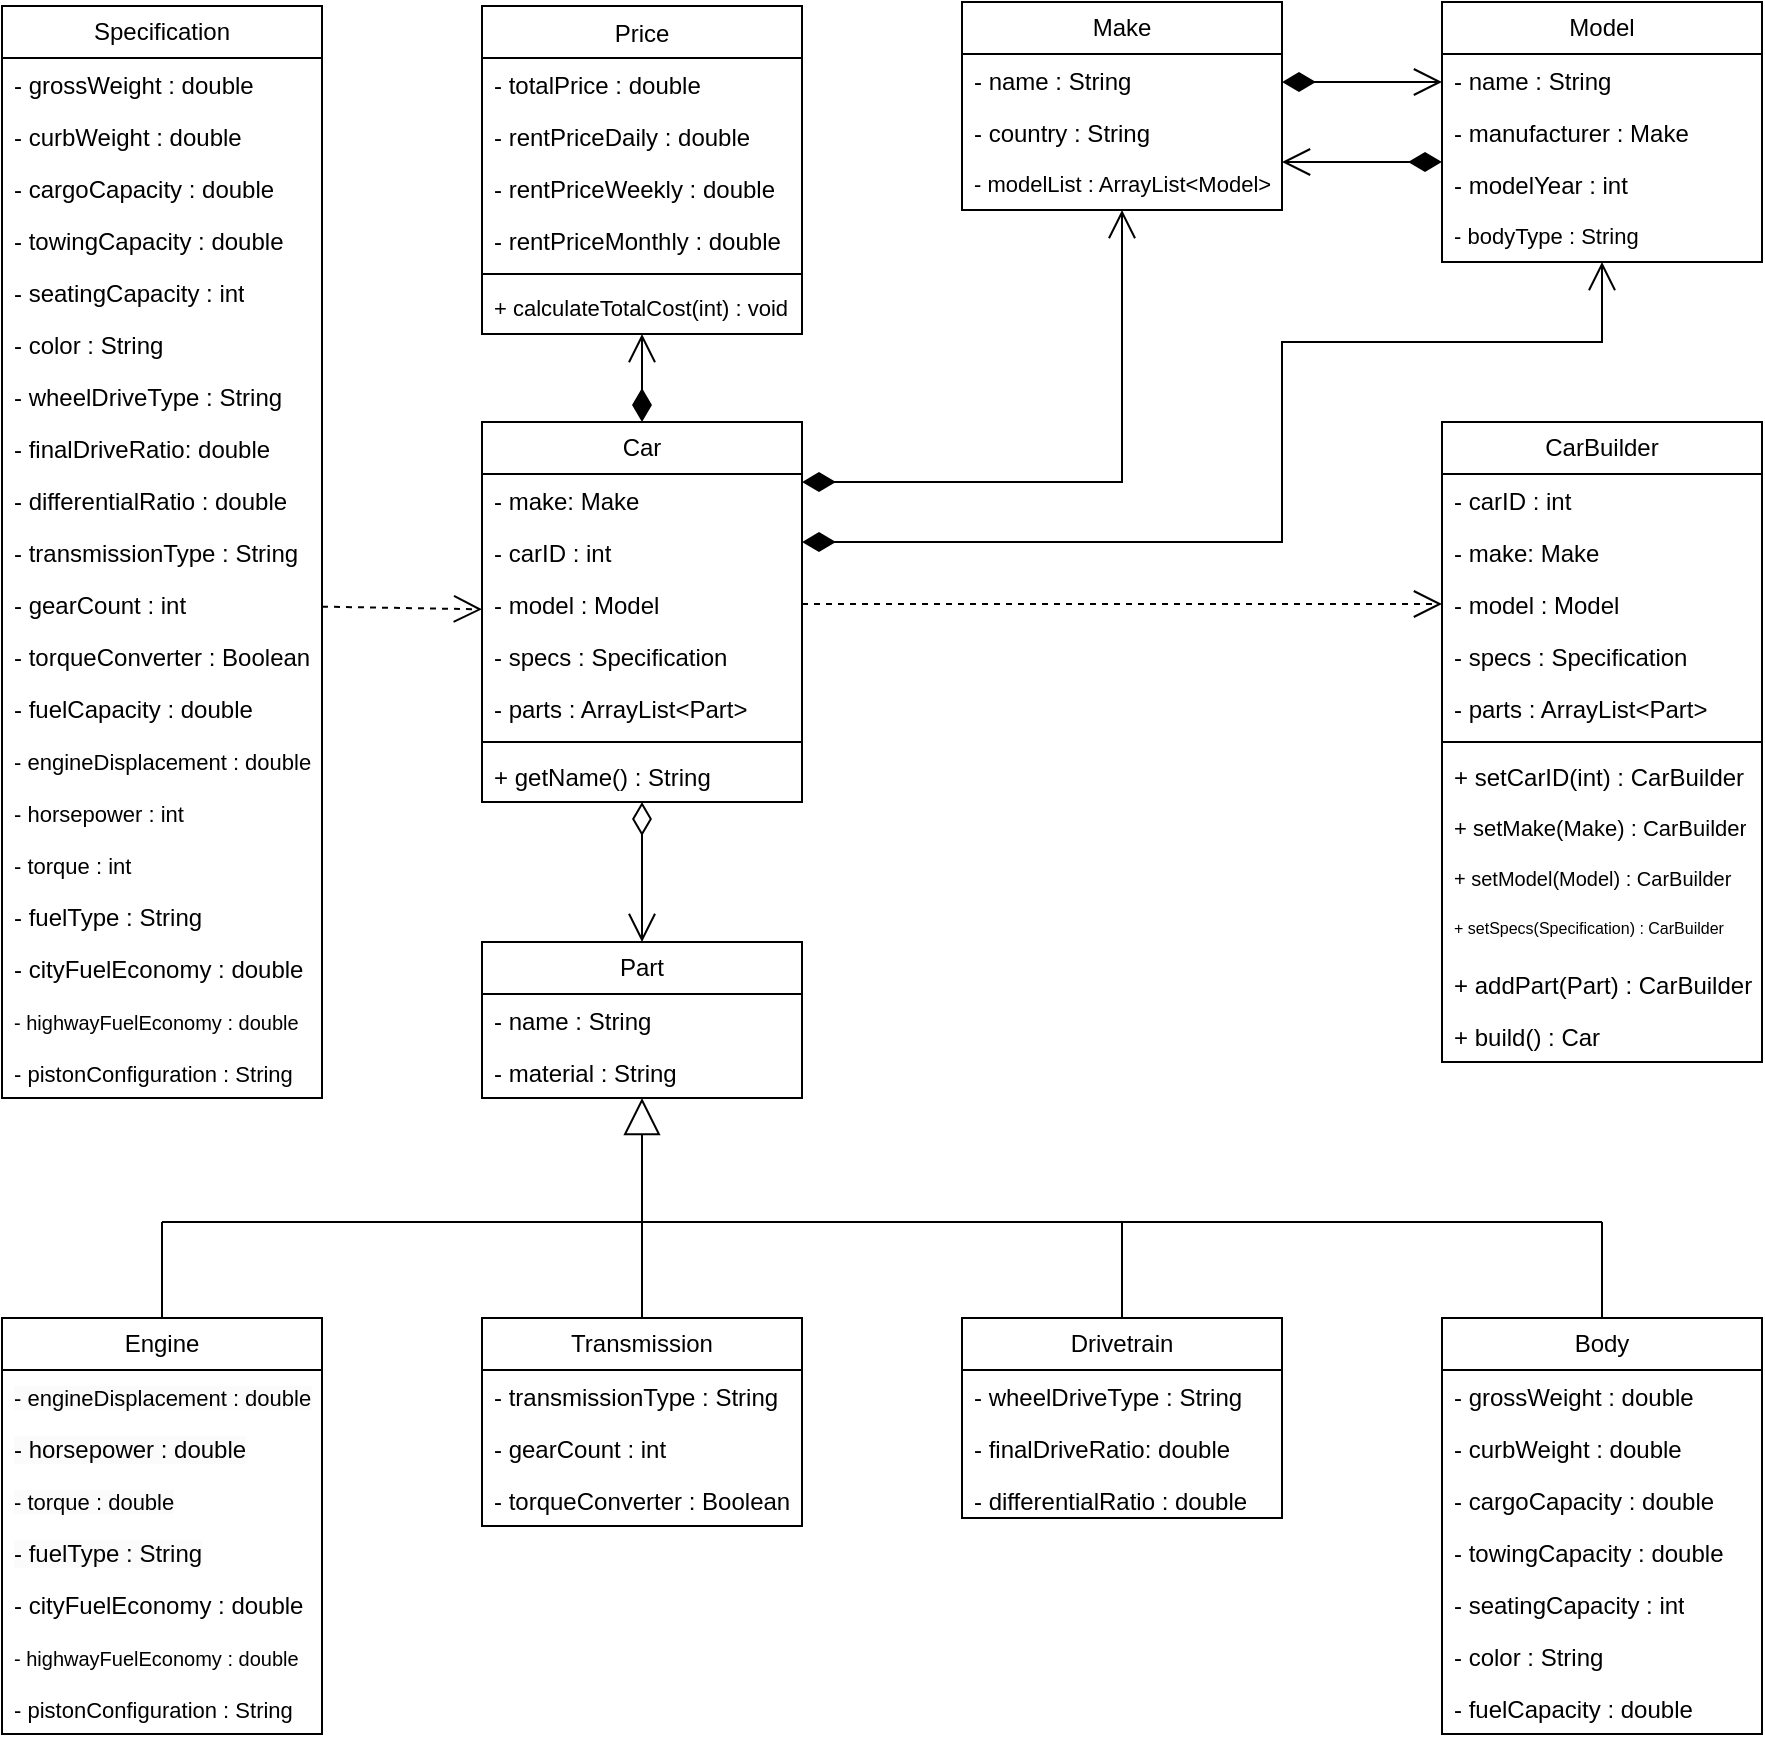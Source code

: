 <mxfile version="24.7.1" type="device">
  <diagram name="Page-1" id="VAgtW52QKWnHPR9T7oZi">
    <mxGraphModel dx="734" dy="430" grid="1" gridSize="10" guides="1" tooltips="1" connect="1" arrows="1" fold="1" page="1" pageScale="1" pageWidth="850" pageHeight="1100" math="0" shadow="0">
      <root>
        <mxCell id="0" />
        <mxCell id="1" parent="0" />
        <mxCell id="tYps2S7MQluSmhWAjfAB-1" value="Car" style="swimlane;fontStyle=0;childLayout=stackLayout;horizontal=1;startSize=26;fillColor=none;horizontalStack=0;resizeParent=1;resizeParentMax=0;resizeLast=0;collapsible=1;marginBottom=0;whiteSpace=wrap;html=1;" parent="1" vertex="1">
          <mxGeometry x="360" y="240" width="160" height="190" as="geometry">
            <mxRectangle x="300" y="190" width="100" height="30" as="alternateBounds" />
          </mxGeometry>
        </mxCell>
        <mxCell id="tYps2S7MQluSmhWAjfAB-2" value="- make: Make" style="text;strokeColor=none;fillColor=none;align=left;verticalAlign=top;spacingLeft=4;spacingRight=4;overflow=hidden;rotatable=0;points=[[0,0.5],[1,0.5]];portConstraint=eastwest;whiteSpace=wrap;html=1;" parent="tYps2S7MQluSmhWAjfAB-1" vertex="1">
          <mxGeometry y="26" width="160" height="26" as="geometry" />
        </mxCell>
        <mxCell id="tYps2S7MQluSmhWAjfAB-4" value="- carID : int" style="text;strokeColor=none;fillColor=none;align=left;verticalAlign=top;spacingLeft=4;spacingRight=4;overflow=hidden;rotatable=0;points=[[0,0.5],[1,0.5]];portConstraint=eastwest;whiteSpace=wrap;html=1;" parent="tYps2S7MQluSmhWAjfAB-1" vertex="1">
          <mxGeometry y="52" width="160" height="26" as="geometry" />
        </mxCell>
        <mxCell id="tYps2S7MQluSmhWAjfAB-3" value="- model : Model" style="text;strokeColor=none;fillColor=none;align=left;verticalAlign=top;spacingLeft=4;spacingRight=4;overflow=hidden;rotatable=0;points=[[0,0.5],[1,0.5]];portConstraint=eastwest;whiteSpace=wrap;html=1;" parent="tYps2S7MQluSmhWAjfAB-1" vertex="1">
          <mxGeometry y="78" width="160" height="26" as="geometry" />
        </mxCell>
        <mxCell id="tYps2S7MQluSmhWAjfAB-46" value="- specs :&amp;nbsp;&lt;span style=&quot;text-align: center;&quot;&gt;Specification&lt;/span&gt;" style="text;strokeColor=none;fillColor=none;align=left;verticalAlign=top;spacingLeft=4;spacingRight=4;overflow=hidden;rotatable=0;points=[[0,0.5],[1,0.5]];portConstraint=eastwest;whiteSpace=wrap;html=1;" parent="tYps2S7MQluSmhWAjfAB-1" vertex="1">
          <mxGeometry y="104" width="160" height="26" as="geometry" />
        </mxCell>
        <mxCell id="tYps2S7MQluSmhWAjfAB-51" value="- parts : ArrayList&amp;lt;Part&amp;gt;" style="text;strokeColor=none;fillColor=none;align=left;verticalAlign=top;spacingLeft=4;spacingRight=4;overflow=hidden;rotatable=0;points=[[0,0.5],[1,0.5]];portConstraint=eastwest;whiteSpace=wrap;html=1;" parent="tYps2S7MQluSmhWAjfAB-1" vertex="1">
          <mxGeometry y="130" width="160" height="26" as="geometry" />
        </mxCell>
        <mxCell id="ZaRVG7wh-fFme3J9Wx36-9" value="" style="line;strokeWidth=1;fillColor=none;align=left;verticalAlign=middle;spacingTop=-1;spacingLeft=3;spacingRight=3;rotatable=0;labelPosition=right;points=[];portConstraint=eastwest;strokeColor=inherit;" parent="tYps2S7MQluSmhWAjfAB-1" vertex="1">
          <mxGeometry y="156" width="160" height="8" as="geometry" />
        </mxCell>
        <mxCell id="ZaRVG7wh-fFme3J9Wx36-2" value="+ getName() : String" style="text;strokeColor=none;fillColor=none;align=left;verticalAlign=top;spacingLeft=4;spacingRight=4;overflow=hidden;rotatable=0;points=[[0,0.5],[1,0.5]];portConstraint=eastwest;whiteSpace=wrap;html=1;" parent="tYps2S7MQluSmhWAjfAB-1" vertex="1">
          <mxGeometry y="164" width="160" height="26" as="geometry" />
        </mxCell>
        <mxCell id="tYps2S7MQluSmhWAjfAB-5" value="Make" style="swimlane;fontStyle=0;childLayout=stackLayout;horizontal=1;startSize=26;fillColor=none;horizontalStack=0;resizeParent=1;resizeParentMax=0;resizeLast=0;collapsible=1;marginBottom=0;whiteSpace=wrap;html=1;" parent="1" vertex="1">
          <mxGeometry x="600" y="30" width="160" height="104" as="geometry">
            <mxRectangle x="300" y="190" width="100" height="30" as="alternateBounds" />
          </mxGeometry>
        </mxCell>
        <mxCell id="tYps2S7MQluSmhWAjfAB-6" value="- name : String" style="text;strokeColor=none;fillColor=none;align=left;verticalAlign=top;spacingLeft=4;spacingRight=4;overflow=hidden;rotatable=0;points=[[0,0.5],[1,0.5]];portConstraint=eastwest;whiteSpace=wrap;html=1;" parent="tYps2S7MQluSmhWAjfAB-5" vertex="1">
          <mxGeometry y="26" width="160" height="26" as="geometry" />
        </mxCell>
        <mxCell id="tYps2S7MQluSmhWAjfAB-7" value="- country : String" style="text;strokeColor=none;fillColor=none;align=left;verticalAlign=top;spacingLeft=4;spacingRight=4;overflow=hidden;rotatable=0;points=[[0,0.5],[1,0.5]];portConstraint=eastwest;whiteSpace=wrap;html=1;" parent="tYps2S7MQluSmhWAjfAB-5" vertex="1">
          <mxGeometry y="52" width="160" height="26" as="geometry" />
        </mxCell>
        <mxCell id="tYps2S7MQluSmhWAjfAB-8" value="- modelList : ArrayList&amp;lt;Model&amp;gt;" style="text;strokeColor=none;fillColor=none;align=left;verticalAlign=top;spacingLeft=4;spacingRight=4;overflow=hidden;rotatable=0;points=[[0,0.5],[1,0.5]];portConstraint=eastwest;whiteSpace=wrap;html=1;fontSize=11;" parent="tYps2S7MQluSmhWAjfAB-5" vertex="1">
          <mxGeometry y="78" width="160" height="26" as="geometry" />
        </mxCell>
        <mxCell id="tYps2S7MQluSmhWAjfAB-10" value="Model" style="swimlane;fontStyle=0;childLayout=stackLayout;horizontal=1;startSize=26;fillColor=none;horizontalStack=0;resizeParent=1;resizeParentMax=0;resizeLast=0;collapsible=1;marginBottom=0;whiteSpace=wrap;html=1;" parent="1" vertex="1">
          <mxGeometry x="840" y="30" width="160" height="130" as="geometry">
            <mxRectangle x="300" y="190" width="100" height="30" as="alternateBounds" />
          </mxGeometry>
        </mxCell>
        <mxCell id="tYps2S7MQluSmhWAjfAB-11" value="- name : String" style="text;strokeColor=none;fillColor=none;align=left;verticalAlign=top;spacingLeft=4;spacingRight=4;overflow=hidden;rotatable=0;points=[[0,0.5],[1,0.5]];portConstraint=eastwest;whiteSpace=wrap;html=1;" parent="tYps2S7MQluSmhWAjfAB-10" vertex="1">
          <mxGeometry y="26" width="160" height="26" as="geometry" />
        </mxCell>
        <mxCell id="tYps2S7MQluSmhWAjfAB-12" value="- manufacturer : Make" style="text;strokeColor=none;fillColor=none;align=left;verticalAlign=top;spacingLeft=4;spacingRight=4;overflow=hidden;rotatable=0;points=[[0,0.5],[1,0.5]];portConstraint=eastwest;whiteSpace=wrap;html=1;" parent="tYps2S7MQluSmhWAjfAB-10" vertex="1">
          <mxGeometry y="52" width="160" height="26" as="geometry" />
        </mxCell>
        <mxCell id="tYps2S7MQluSmhWAjfAB-14" value="- modelYear : int" style="text;strokeColor=none;fillColor=none;align=left;verticalAlign=top;spacingLeft=4;spacingRight=4;overflow=hidden;rotatable=0;points=[[0,0.5],[1,0.5]];portConstraint=eastwest;whiteSpace=wrap;html=1;" parent="tYps2S7MQluSmhWAjfAB-10" vertex="1">
          <mxGeometry y="78" width="160" height="26" as="geometry" />
        </mxCell>
        <mxCell id="tYps2S7MQluSmhWAjfAB-13" value="- bodyType : String" style="text;strokeColor=none;fillColor=none;align=left;verticalAlign=top;spacingLeft=4;spacingRight=4;overflow=hidden;rotatable=0;points=[[0,0.5],[1,0.5]];portConstraint=eastwest;whiteSpace=wrap;html=1;fontSize=11;" parent="tYps2S7MQluSmhWAjfAB-10" vertex="1">
          <mxGeometry y="104" width="160" height="26" as="geometry" />
        </mxCell>
        <mxCell id="tYps2S7MQluSmhWAjfAB-15" value="" style="endArrow=open;html=1;endSize=12;startArrow=diamondThin;startSize=14;startFill=1;edgeStyle=orthogonalEdgeStyle;align=left;verticalAlign=bottom;rounded=0;" parent="1" source="tYps2S7MQluSmhWAjfAB-5" target="tYps2S7MQluSmhWAjfAB-10" edge="1">
          <mxGeometry x="-1" y="3" relative="1" as="geometry">
            <mxPoint x="990" y="400" as="sourcePoint" />
            <mxPoint x="820" y="430" as="targetPoint" />
            <Array as="points">
              <mxPoint x="800" y="70" />
              <mxPoint x="800" y="70" />
            </Array>
            <mxPoint as="offset" />
          </mxGeometry>
        </mxCell>
        <mxCell id="tYps2S7MQluSmhWAjfAB-16" value="" style="endArrow=open;html=1;endSize=12;startArrow=diamondThin;startSize=14;startFill=1;edgeStyle=orthogonalEdgeStyle;align=left;verticalAlign=bottom;rounded=0;" parent="1" source="tYps2S7MQluSmhWAjfAB-10" target="tYps2S7MQluSmhWAjfAB-5" edge="1">
          <mxGeometry x="-0.75" y="-1" relative="1" as="geometry">
            <mxPoint x="1000" y="370" as="sourcePoint" />
            <mxPoint x="1160" y="370" as="targetPoint" />
            <Array as="points">
              <mxPoint x="790" y="110" />
              <mxPoint x="790" y="110" />
            </Array>
            <mxPoint as="offset" />
          </mxGeometry>
        </mxCell>
        <mxCell id="tYps2S7MQluSmhWAjfAB-20" value="Specification" style="swimlane;fontStyle=0;childLayout=stackLayout;horizontal=1;startSize=26;fillColor=none;horizontalStack=0;resizeParent=1;resizeParentMax=0;resizeLast=0;collapsible=1;marginBottom=0;whiteSpace=wrap;html=1;" parent="1" vertex="1">
          <mxGeometry x="120" y="32" width="160" height="546" as="geometry" />
        </mxCell>
        <mxCell id="tYps2S7MQluSmhWAjfAB-21" value="- grossWeight : double" style="text;strokeColor=none;fillColor=none;align=left;verticalAlign=top;spacingLeft=4;spacingRight=4;overflow=hidden;rotatable=0;points=[[0,0.5],[1,0.5]];portConstraint=eastwest;whiteSpace=wrap;html=1;" parent="tYps2S7MQluSmhWAjfAB-20" vertex="1">
          <mxGeometry y="26" width="160" height="26" as="geometry" />
        </mxCell>
        <mxCell id="tYps2S7MQluSmhWAjfAB-31" value="- curbWeight : double" style="text;strokeColor=none;fillColor=none;align=left;verticalAlign=top;spacingLeft=4;spacingRight=4;overflow=hidden;rotatable=0;points=[[0,0.5],[1,0.5]];portConstraint=eastwest;whiteSpace=wrap;html=1;" parent="tYps2S7MQluSmhWAjfAB-20" vertex="1">
          <mxGeometry y="52" width="160" height="26" as="geometry" />
        </mxCell>
        <mxCell id="Od9WjKBmiowAuR5U3fcc-9" value="- cargoCapacity : double" style="text;strokeColor=none;fillColor=none;align=left;verticalAlign=top;spacingLeft=4;spacingRight=4;overflow=hidden;rotatable=0;points=[[0,0.5],[1,0.5]];portConstraint=eastwest;whiteSpace=wrap;html=1;" parent="tYps2S7MQluSmhWAjfAB-20" vertex="1">
          <mxGeometry y="78" width="160" height="26" as="geometry" />
        </mxCell>
        <mxCell id="Od9WjKBmiowAuR5U3fcc-25" value="- towingCapacity : double" style="text;strokeColor=none;fillColor=none;align=left;verticalAlign=top;spacingLeft=4;spacingRight=4;overflow=hidden;rotatable=0;points=[[0,0.5],[1,0.5]];portConstraint=eastwest;whiteSpace=wrap;html=1;" parent="tYps2S7MQluSmhWAjfAB-20" vertex="1">
          <mxGeometry y="104" width="160" height="26" as="geometry" />
        </mxCell>
        <mxCell id="Od9WjKBmiowAuR5U3fcc-10" value="- seatingCapacity : int" style="text;strokeColor=none;fillColor=none;align=left;verticalAlign=top;spacingLeft=4;spacingRight=4;overflow=hidden;rotatable=0;points=[[0,0.5],[1,0.5]];portConstraint=eastwest;whiteSpace=wrap;html=1;" parent="tYps2S7MQluSmhWAjfAB-20" vertex="1">
          <mxGeometry y="130" width="160" height="26" as="geometry" />
        </mxCell>
        <mxCell id="tYps2S7MQluSmhWAjfAB-43" value="- color : String" style="text;strokeColor=none;fillColor=none;align=left;verticalAlign=top;spacingLeft=4;spacingRight=4;overflow=hidden;rotatable=0;points=[[0,0.5],[1,0.5]];portConstraint=eastwest;whiteSpace=wrap;html=1;" parent="tYps2S7MQluSmhWAjfAB-20" vertex="1">
          <mxGeometry y="156" width="160" height="26" as="geometry" />
        </mxCell>
        <mxCell id="Od9WjKBmiowAuR5U3fcc-11" value="- wheelDriveType : String" style="text;strokeColor=none;fillColor=none;align=left;verticalAlign=top;spacingLeft=4;spacingRight=4;overflow=hidden;rotatable=0;points=[[0,0.5],[1,0.5]];portConstraint=eastwest;whiteSpace=wrap;html=1;" parent="tYps2S7MQluSmhWAjfAB-20" vertex="1">
          <mxGeometry y="182" width="160" height="26" as="geometry" />
        </mxCell>
        <mxCell id="Od9WjKBmiowAuR5U3fcc-12" value="- finalDriveRatio: double" style="text;strokeColor=none;fillColor=none;align=left;verticalAlign=top;spacingLeft=4;spacingRight=4;overflow=hidden;rotatable=0;points=[[0,0.5],[1,0.5]];portConstraint=eastwest;whiteSpace=wrap;html=1;" parent="tYps2S7MQluSmhWAjfAB-20" vertex="1">
          <mxGeometry y="208" width="160" height="26" as="geometry" />
        </mxCell>
        <mxCell id="Od9WjKBmiowAuR5U3fcc-13" value="- differentialRatio : double" style="text;strokeColor=none;fillColor=none;align=left;verticalAlign=top;spacingLeft=4;spacingRight=4;overflow=hidden;rotatable=0;points=[[0,0.5],[1,0.5]];portConstraint=eastwest;whiteSpace=wrap;html=1;" parent="tYps2S7MQluSmhWAjfAB-20" vertex="1">
          <mxGeometry y="234" width="160" height="26" as="geometry" />
        </mxCell>
        <mxCell id="Od9WjKBmiowAuR5U3fcc-14" value="- transmissionType : String" style="text;strokeColor=none;fillColor=none;align=left;verticalAlign=top;spacingLeft=4;spacingRight=4;overflow=hidden;rotatable=0;points=[[0,0.5],[1,0.5]];portConstraint=eastwest;whiteSpace=wrap;html=1;" parent="tYps2S7MQluSmhWAjfAB-20" vertex="1">
          <mxGeometry y="260" width="160" height="26" as="geometry" />
        </mxCell>
        <mxCell id="Od9WjKBmiowAuR5U3fcc-15" value="- gearCount : int" style="text;strokeColor=none;fillColor=none;align=left;verticalAlign=top;spacingLeft=4;spacingRight=4;overflow=hidden;rotatable=0;points=[[0,0.5],[1,0.5]];portConstraint=eastwest;whiteSpace=wrap;html=1;" parent="tYps2S7MQluSmhWAjfAB-20" vertex="1">
          <mxGeometry y="286" width="160" height="26" as="geometry" />
        </mxCell>
        <mxCell id="Od9WjKBmiowAuR5U3fcc-17" value="- torqueConverter : Boolean" style="text;strokeColor=none;fillColor=none;align=left;verticalAlign=top;spacingLeft=4;spacingRight=4;overflow=hidden;rotatable=0;points=[[0,0.5],[1,0.5]];portConstraint=eastwest;whiteSpace=wrap;html=1;" parent="tYps2S7MQluSmhWAjfAB-20" vertex="1">
          <mxGeometry y="312" width="160" height="26" as="geometry" />
        </mxCell>
        <mxCell id="Od9WjKBmiowAuR5U3fcc-18" value="- fuelCapacity : double" style="text;strokeColor=none;fillColor=none;align=left;verticalAlign=top;spacingLeft=4;spacingRight=4;overflow=hidden;rotatable=0;points=[[0,0.5],[1,0.5]];portConstraint=eastwest;whiteSpace=wrap;html=1;" parent="tYps2S7MQluSmhWAjfAB-20" vertex="1">
          <mxGeometry y="338" width="160" height="26" as="geometry" />
        </mxCell>
        <mxCell id="Od9WjKBmiowAuR5U3fcc-19" value="&lt;span style=&quot;font-size: 11px;&quot;&gt;- engineDisplacement : double&lt;/span&gt;" style="text;strokeColor=none;fillColor=none;align=left;verticalAlign=top;spacingLeft=4;spacingRight=4;overflow=hidden;rotatable=0;points=[[0,0.5],[1,0.5]];portConstraint=eastwest;whiteSpace=wrap;html=1;" parent="tYps2S7MQluSmhWAjfAB-20" vertex="1">
          <mxGeometry y="364" width="160" height="26" as="geometry" />
        </mxCell>
        <mxCell id="Od9WjKBmiowAuR5U3fcc-20" value="&lt;span style=&quot;font-size: 11px;&quot;&gt;- horsepower : int&lt;/span&gt;" style="text;strokeColor=none;fillColor=none;align=left;verticalAlign=top;spacingLeft=4;spacingRight=4;overflow=hidden;rotatable=0;points=[[0,0.5],[1,0.5]];portConstraint=eastwest;whiteSpace=wrap;html=1;" parent="tYps2S7MQluSmhWAjfAB-20" vertex="1">
          <mxGeometry y="390" width="160" height="26" as="geometry" />
        </mxCell>
        <mxCell id="Od9WjKBmiowAuR5U3fcc-21" value="&lt;span style=&quot;font-size: 11px;&quot;&gt;- torque : int&lt;/span&gt;" style="text;strokeColor=none;fillColor=none;align=left;verticalAlign=top;spacingLeft=4;spacingRight=4;overflow=hidden;rotatable=0;points=[[0,0.5],[1,0.5]];portConstraint=eastwest;whiteSpace=wrap;html=1;" parent="tYps2S7MQluSmhWAjfAB-20" vertex="1">
          <mxGeometry y="416" width="160" height="26" as="geometry" />
        </mxCell>
        <mxCell id="Od9WjKBmiowAuR5U3fcc-22" value="- fuelType : String" style="text;strokeColor=none;fillColor=none;align=left;verticalAlign=top;spacingLeft=4;spacingRight=4;overflow=hidden;rotatable=0;points=[[0,0.5],[1,0.5]];portConstraint=eastwest;whiteSpace=wrap;html=1;" parent="tYps2S7MQluSmhWAjfAB-20" vertex="1">
          <mxGeometry y="442" width="160" height="26" as="geometry" />
        </mxCell>
        <mxCell id="Od9WjKBmiowAuR5U3fcc-23" value="- cityFuelEconomy : double" style="text;strokeColor=none;fillColor=none;align=left;verticalAlign=top;spacingLeft=4;spacingRight=4;overflow=hidden;rotatable=0;points=[[0,0.5],[1,0.5]];portConstraint=eastwest;whiteSpace=wrap;html=1;" parent="tYps2S7MQluSmhWAjfAB-20" vertex="1">
          <mxGeometry y="468" width="160" height="26" as="geometry" />
        </mxCell>
        <mxCell id="Od9WjKBmiowAuR5U3fcc-24" value="&lt;span style=&quot;font-size: 10px;&quot;&gt;- highwayFuelEconomy : double&lt;/span&gt;" style="text;strokeColor=none;fillColor=none;align=left;verticalAlign=top;spacingLeft=4;spacingRight=4;overflow=hidden;rotatable=0;points=[[0,0.5],[1,0.5]];portConstraint=eastwest;whiteSpace=wrap;html=1;" parent="tYps2S7MQluSmhWAjfAB-20" vertex="1">
          <mxGeometry y="494" width="160" height="26" as="geometry" />
        </mxCell>
        <mxCell id="Od9WjKBmiowAuR5U3fcc-52" value="&lt;span style=&quot;font-size: 11px;&quot;&gt;- pistonConfiguration : String&lt;/span&gt;" style="text;strokeColor=none;fillColor=none;align=left;verticalAlign=top;spacingLeft=4;spacingRight=4;overflow=hidden;rotatable=0;points=[[0,0.5],[1,0.5]];portConstraint=eastwest;whiteSpace=wrap;html=1;" parent="tYps2S7MQluSmhWAjfAB-20" vertex="1">
          <mxGeometry y="520" width="160" height="26" as="geometry" />
        </mxCell>
        <mxCell id="tYps2S7MQluSmhWAjfAB-47" value="" style="endArrow=open;html=1;endSize=12;startArrow=diamondThin;startSize=14;startFill=1;edgeStyle=orthogonalEdgeStyle;align=left;verticalAlign=bottom;rounded=0;" parent="1" source="tYps2S7MQluSmhWAjfAB-1" target="tYps2S7MQluSmhWAjfAB-5" edge="1">
          <mxGeometry x="-1" y="3" relative="1" as="geometry">
            <mxPoint x="590" y="380" as="sourcePoint" />
            <mxPoint x="750" y="380" as="targetPoint" />
            <Array as="points">
              <mxPoint x="680" y="270" />
            </Array>
          </mxGeometry>
        </mxCell>
        <mxCell id="tYps2S7MQluSmhWAjfAB-48" value="" style="endArrow=open;html=1;endSize=12;startArrow=diamondThin;startSize=14;startFill=1;edgeStyle=orthogonalEdgeStyle;align=left;verticalAlign=bottom;rounded=0;" parent="1" source="tYps2S7MQluSmhWAjfAB-1" target="tYps2S7MQluSmhWAjfAB-10" edge="1">
          <mxGeometry x="-1" y="3" relative="1" as="geometry">
            <mxPoint x="580" y="280" as="sourcePoint" />
            <mxPoint x="740" y="280" as="targetPoint" />
            <Array as="points">
              <mxPoint x="760" y="300" />
              <mxPoint x="760" y="200" />
              <mxPoint x="920" y="200" />
            </Array>
          </mxGeometry>
        </mxCell>
        <mxCell id="tYps2S7MQluSmhWAjfAB-52" value="Part" style="swimlane;fontStyle=0;childLayout=stackLayout;horizontal=1;startSize=26;fillColor=none;horizontalStack=0;resizeParent=1;resizeParentMax=0;resizeLast=0;collapsible=1;marginBottom=0;whiteSpace=wrap;html=1;" parent="1" vertex="1">
          <mxGeometry x="360" y="500" width="160" height="78" as="geometry">
            <mxRectangle x="300" y="190" width="100" height="30" as="alternateBounds" />
          </mxGeometry>
        </mxCell>
        <mxCell id="tYps2S7MQluSmhWAjfAB-53" value="- name : String" style="text;strokeColor=none;fillColor=none;align=left;verticalAlign=top;spacingLeft=4;spacingRight=4;overflow=hidden;rotatable=0;points=[[0,0.5],[1,0.5]];portConstraint=eastwest;whiteSpace=wrap;html=1;" parent="tYps2S7MQluSmhWAjfAB-52" vertex="1">
          <mxGeometry y="26" width="160" height="26" as="geometry" />
        </mxCell>
        <mxCell id="tYps2S7MQluSmhWAjfAB-54" value="- material : String" style="text;strokeColor=none;fillColor=none;align=left;verticalAlign=top;spacingLeft=4;spacingRight=4;overflow=hidden;rotatable=0;points=[[0,0.5],[1,0.5]];portConstraint=eastwest;whiteSpace=wrap;html=1;" parent="tYps2S7MQluSmhWAjfAB-52" vertex="1">
          <mxGeometry y="52" width="160" height="26" as="geometry" />
        </mxCell>
        <mxCell id="tYps2S7MQluSmhWAjfAB-56" value="" style="endArrow=open;html=1;endSize=12;startArrow=diamondThin;startSize=14;startFill=0;edgeStyle=orthogonalEdgeStyle;align=left;verticalAlign=bottom;rounded=0;" parent="1" source="tYps2S7MQluSmhWAjfAB-1" target="tYps2S7MQluSmhWAjfAB-52" edge="1">
          <mxGeometry x="-1" y="3" relative="1" as="geometry">
            <mxPoint x="390" y="450" as="sourcePoint" />
            <mxPoint x="550" y="450" as="targetPoint" />
          </mxGeometry>
        </mxCell>
        <mxCell id="tYps2S7MQluSmhWAjfAB-57" value="" style="endArrow=open;endSize=12;dashed=1;html=1;rounded=0;" parent="1" source="Od9WjKBmiowAuR5U3fcc-15" target="tYps2S7MQluSmhWAjfAB-1" edge="1">
          <mxGeometry width="160" relative="1" as="geometry">
            <mxPoint x="280" y="340" as="sourcePoint" />
            <mxPoint x="330" y="310" as="targetPoint" />
          </mxGeometry>
        </mxCell>
        <mxCell id="tYps2S7MQluSmhWAjfAB-58" value="Engine" style="swimlane;fontStyle=0;childLayout=stackLayout;horizontal=1;startSize=26;fillColor=none;horizontalStack=0;resizeParent=1;resizeParentMax=0;resizeLast=0;collapsible=1;marginBottom=0;whiteSpace=wrap;html=1;" parent="1" vertex="1">
          <mxGeometry x="120" y="688" width="160" height="208" as="geometry">
            <mxRectangle x="300" y="190" width="100" height="30" as="alternateBounds" />
          </mxGeometry>
        </mxCell>
        <mxCell id="tYps2S7MQluSmhWAjfAB-59" value="&lt;meta charset=&quot;utf-8&quot;&gt;&lt;span style=&quot;color: rgb(0, 0, 0); font-family: Helvetica; font-size: 11px; font-style: normal; font-variant-ligatures: normal; font-variant-caps: normal; font-weight: 400; letter-spacing: normal; orphans: 2; text-align: left; text-indent: 0px; text-transform: none; widows: 2; word-spacing: 0px; -webkit-text-stroke-width: 0px; white-space: normal; background-color: rgb(251, 251, 251); text-decoration-thickness: initial; text-decoration-style: initial; text-decoration-color: initial; display: inline !important; float: none;&quot;&gt;- engineDisplacement : double&lt;/span&gt;" style="text;strokeColor=none;fillColor=none;align=left;verticalAlign=top;spacingLeft=4;spacingRight=4;overflow=hidden;rotatable=0;points=[[0,0.5],[1,0.5]];portConstraint=eastwest;whiteSpace=wrap;html=1;" parent="tYps2S7MQluSmhWAjfAB-58" vertex="1">
          <mxGeometry y="26" width="160" height="26" as="geometry" />
        </mxCell>
        <mxCell id="tYps2S7MQluSmhWAjfAB-69" value="&lt;span style=&quot;color: rgb(0, 0, 0); font-family: Helvetica; font-size: 12px; font-style: normal; font-variant-ligatures: normal; font-variant-caps: normal; font-weight: 400; letter-spacing: normal; orphans: 2; text-align: left; text-indent: 0px; text-transform: none; widows: 2; word-spacing: 0px; -webkit-text-stroke-width: 0px; white-space: normal; background-color: rgb(251, 251, 251); text-decoration-thickness: initial; text-decoration-style: initial; text-decoration-color: initial; float: none; display: inline !important;&quot;&gt;- horsepower : double&lt;/span&gt;" style="text;strokeColor=none;fillColor=none;align=left;verticalAlign=top;spacingLeft=4;spacingRight=4;overflow=hidden;rotatable=0;points=[[0,0.5],[1,0.5]];portConstraint=eastwest;whiteSpace=wrap;html=1;fontSize=12;" parent="tYps2S7MQluSmhWAjfAB-58" vertex="1">
          <mxGeometry y="52" width="160" height="26" as="geometry" />
        </mxCell>
        <mxCell id="tYps2S7MQluSmhWAjfAB-70" value="&lt;meta charset=&quot;utf-8&quot;&gt;&lt;span style=&quot;color: rgb(0, 0, 0); font-family: Helvetica; font-size: 11px; font-style: normal; font-variant-ligatures: normal; font-variant-caps: normal; font-weight: 400; letter-spacing: normal; orphans: 2; text-align: left; text-indent: 0px; text-transform: none; widows: 2; word-spacing: 0px; -webkit-text-stroke-width: 0px; white-space: normal; background-color: rgb(251, 251, 251); text-decoration-thickness: initial; text-decoration-style: initial; text-decoration-color: initial; display: inline !important; float: none;&quot;&gt;- torque : double&lt;/span&gt;" style="text;strokeColor=none;fillColor=none;align=left;verticalAlign=top;spacingLeft=4;spacingRight=4;overflow=hidden;rotatable=0;points=[[0,0.5],[1,0.5]];portConstraint=eastwest;whiteSpace=wrap;html=1;" parent="tYps2S7MQluSmhWAjfAB-58" vertex="1">
          <mxGeometry y="78" width="160" height="26" as="geometry" />
        </mxCell>
        <mxCell id="tYps2S7MQluSmhWAjfAB-71" value="&lt;meta charset=&quot;utf-8&quot;&gt;&lt;span style=&quot;color: rgb(0, 0, 0); font-family: Helvetica; font-size: 12px; font-style: normal; font-variant-ligatures: normal; font-variant-caps: normal; font-weight: 400; letter-spacing: normal; orphans: 2; text-align: left; text-indent: 0px; text-transform: none; widows: 2; word-spacing: 0px; -webkit-text-stroke-width: 0px; white-space: normal; background-color: rgb(251, 251, 251); text-decoration-thickness: initial; text-decoration-style: initial; text-decoration-color: initial; display: inline !important; float: none;&quot;&gt;- fuelType : String&lt;/span&gt;" style="text;strokeColor=none;fillColor=none;align=left;verticalAlign=top;spacingLeft=4;spacingRight=4;overflow=hidden;rotatable=0;points=[[0,0.5],[1,0.5]];portConstraint=eastwest;whiteSpace=wrap;html=1;" parent="tYps2S7MQluSmhWAjfAB-58" vertex="1">
          <mxGeometry y="104" width="160" height="26" as="geometry" />
        </mxCell>
        <mxCell id="tYps2S7MQluSmhWAjfAB-73" value="- cityFuelEconomy : double" style="text;strokeColor=none;fillColor=none;align=left;verticalAlign=top;spacingLeft=4;spacingRight=4;overflow=hidden;rotatable=0;points=[[0,0.5],[1,0.5]];portConstraint=eastwest;whiteSpace=wrap;html=1;" parent="tYps2S7MQluSmhWAjfAB-58" vertex="1">
          <mxGeometry y="130" width="160" height="26" as="geometry" />
        </mxCell>
        <mxCell id="tYps2S7MQluSmhWAjfAB-74" value="&lt;span style=&quot;font-size: 10px;&quot;&gt;- highwayFuelEconomy : double&lt;/span&gt;" style="text;strokeColor=none;fillColor=none;align=left;verticalAlign=top;spacingLeft=4;spacingRight=4;overflow=hidden;rotatable=0;points=[[0,0.5],[1,0.5]];portConstraint=eastwest;whiteSpace=wrap;html=1;" parent="tYps2S7MQluSmhWAjfAB-58" vertex="1">
          <mxGeometry y="156" width="160" height="26" as="geometry" />
        </mxCell>
        <mxCell id="tYps2S7MQluSmhWAjfAB-81" value="&lt;span style=&quot;font-size: 11px;&quot;&gt;- pistonConfiguration : String&lt;/span&gt;" style="text;strokeColor=none;fillColor=none;align=left;verticalAlign=top;spacingLeft=4;spacingRight=4;overflow=hidden;rotatable=0;points=[[0,0.5],[1,0.5]];portConstraint=eastwest;whiteSpace=wrap;html=1;" parent="tYps2S7MQluSmhWAjfAB-58" vertex="1">
          <mxGeometry y="182" width="160" height="26" as="geometry" />
        </mxCell>
        <mxCell id="tYps2S7MQluSmhWAjfAB-61" value="Transmission" style="swimlane;fontStyle=0;childLayout=stackLayout;horizontal=1;startSize=26;fillColor=none;horizontalStack=0;resizeParent=1;resizeParentMax=0;resizeLast=0;collapsible=1;marginBottom=0;whiteSpace=wrap;html=1;" parent="1" vertex="1">
          <mxGeometry x="360" y="688" width="160" height="104" as="geometry">
            <mxRectangle x="300" y="190" width="100" height="30" as="alternateBounds" />
          </mxGeometry>
        </mxCell>
        <mxCell id="tYps2S7MQluSmhWAjfAB-62" value="- transmissionType : String" style="text;strokeColor=none;fillColor=none;align=left;verticalAlign=top;spacingLeft=4;spacingRight=4;overflow=hidden;rotatable=0;points=[[0,0.5],[1,0.5]];portConstraint=eastwest;whiteSpace=wrap;html=1;" parent="tYps2S7MQluSmhWAjfAB-61" vertex="1">
          <mxGeometry y="26" width="160" height="26" as="geometry" />
        </mxCell>
        <mxCell id="kyoDJFqdKQox4XsUrkYe-2" value="- gearCount : int" style="text;strokeColor=none;fillColor=none;align=left;verticalAlign=top;spacingLeft=4;spacingRight=4;overflow=hidden;rotatable=0;points=[[0,0.5],[1,0.5]];portConstraint=eastwest;whiteSpace=wrap;html=1;" parent="tYps2S7MQluSmhWAjfAB-61" vertex="1">
          <mxGeometry y="52" width="160" height="26" as="geometry" />
        </mxCell>
        <mxCell id="kyoDJFqdKQox4XsUrkYe-5" value="- torqueConverter : Boolean" style="text;strokeColor=none;fillColor=none;align=left;verticalAlign=top;spacingLeft=4;spacingRight=4;overflow=hidden;rotatable=0;points=[[0,0.5],[1,0.5]];portConstraint=eastwest;whiteSpace=wrap;html=1;" parent="tYps2S7MQluSmhWAjfAB-61" vertex="1">
          <mxGeometry y="78" width="160" height="26" as="geometry" />
        </mxCell>
        <mxCell id="tYps2S7MQluSmhWAjfAB-63" value="" style="endArrow=block;endSize=16;endFill=0;html=1;rounded=0;" parent="1" target="tYps2S7MQluSmhWAjfAB-52" edge="1">
          <mxGeometry width="160" relative="1" as="geometry">
            <mxPoint x="440" y="640" as="sourcePoint" />
            <mxPoint x="480" y="620" as="targetPoint" />
          </mxGeometry>
        </mxCell>
        <mxCell id="tYps2S7MQluSmhWAjfAB-64" value="" style="endArrow=none;html=1;rounded=0;" parent="1" edge="1">
          <mxGeometry relative="1" as="geometry">
            <mxPoint x="200" y="640" as="sourcePoint" />
            <mxPoint x="920" y="640" as="targetPoint" />
          </mxGeometry>
        </mxCell>
        <mxCell id="tYps2S7MQluSmhWAjfAB-65" value="" style="endArrow=none;html=1;rounded=0;" parent="1" source="tYps2S7MQluSmhWAjfAB-58" edge="1">
          <mxGeometry relative="1" as="geometry">
            <mxPoint x="230" y="700" as="sourcePoint" />
            <mxPoint x="200" y="640" as="targetPoint" />
          </mxGeometry>
        </mxCell>
        <mxCell id="kyoDJFqdKQox4XsUrkYe-1" value="" style="endArrow=none;html=1;rounded=0;" parent="1" source="tYps2S7MQluSmhWAjfAB-61" edge="1">
          <mxGeometry relative="1" as="geometry">
            <mxPoint x="350" y="670" as="sourcePoint" />
            <mxPoint x="440" y="640" as="targetPoint" />
          </mxGeometry>
        </mxCell>
        <mxCell id="kyoDJFqdKQox4XsUrkYe-15" value="Drivetrain" style="swimlane;fontStyle=0;childLayout=stackLayout;horizontal=1;startSize=26;fillColor=none;horizontalStack=0;resizeParent=1;resizeParentMax=0;resizeLast=0;collapsible=1;marginBottom=0;whiteSpace=wrap;html=1;" parent="1" vertex="1">
          <mxGeometry x="600" y="688" width="160" height="100" as="geometry">
            <mxRectangle x="300" y="190" width="100" height="30" as="alternateBounds" />
          </mxGeometry>
        </mxCell>
        <mxCell id="kyoDJFqdKQox4XsUrkYe-16" value="- wheelDriveType : String" style="text;strokeColor=none;fillColor=none;align=left;verticalAlign=top;spacingLeft=4;spacingRight=4;overflow=hidden;rotatable=0;points=[[0,0.5],[1,0.5]];portConstraint=eastwest;whiteSpace=wrap;html=1;" parent="kyoDJFqdKQox4XsUrkYe-15" vertex="1">
          <mxGeometry y="26" width="160" height="26" as="geometry" />
        </mxCell>
        <mxCell id="kyoDJFqdKQox4XsUrkYe-21" value="- finalDriveRatio: double" style="text;strokeColor=none;fillColor=none;align=left;verticalAlign=top;spacingLeft=4;spacingRight=4;overflow=hidden;rotatable=0;points=[[0,0.5],[1,0.5]];portConstraint=eastwest;whiteSpace=wrap;html=1;" parent="kyoDJFqdKQox4XsUrkYe-15" vertex="1">
          <mxGeometry y="52" width="160" height="26" as="geometry" />
        </mxCell>
        <mxCell id="kyoDJFqdKQox4XsUrkYe-32" value="- differentialRatio : double" style="text;strokeColor=none;fillColor=none;align=left;verticalAlign=top;spacingLeft=4;spacingRight=4;overflow=hidden;rotatable=0;points=[[0,0.5],[1,0.5]];portConstraint=eastwest;whiteSpace=wrap;html=1;" parent="kyoDJFqdKQox4XsUrkYe-15" vertex="1">
          <mxGeometry y="78" width="160" height="22" as="geometry" />
        </mxCell>
        <mxCell id="kyoDJFqdKQox4XsUrkYe-22" value="" style="endArrow=none;html=1;rounded=0;" parent="1" source="kyoDJFqdKQox4XsUrkYe-15" edge="1">
          <mxGeometry relative="1" as="geometry">
            <mxPoint x="450" y="698" as="sourcePoint" />
            <mxPoint x="680" y="640" as="targetPoint" />
          </mxGeometry>
        </mxCell>
        <mxCell id="Od9WjKBmiowAuR5U3fcc-1" value="Body" style="swimlane;fontStyle=0;childLayout=stackLayout;horizontal=1;startSize=26;fillColor=none;horizontalStack=0;resizeParent=1;resizeParentMax=0;resizeLast=0;collapsible=1;marginBottom=0;whiteSpace=wrap;html=1;" parent="1" vertex="1">
          <mxGeometry x="840" y="688" width="160" height="208" as="geometry">
            <mxRectangle x="300" y="190" width="100" height="30" as="alternateBounds" />
          </mxGeometry>
        </mxCell>
        <mxCell id="Od9WjKBmiowAuR5U3fcc-2" value="- grossWeight : double" style="text;strokeColor=none;fillColor=none;align=left;verticalAlign=top;spacingLeft=4;spacingRight=4;overflow=hidden;rotatable=0;points=[[0,0.5],[1,0.5]];portConstraint=eastwest;whiteSpace=wrap;html=1;" parent="Od9WjKBmiowAuR5U3fcc-1" vertex="1">
          <mxGeometry y="26" width="160" height="26" as="geometry" />
        </mxCell>
        <mxCell id="Od9WjKBmiowAuR5U3fcc-6" value="- curbWeight : double" style="text;strokeColor=none;fillColor=none;align=left;verticalAlign=top;spacingLeft=4;spacingRight=4;overflow=hidden;rotatable=0;points=[[0,0.5],[1,0.5]];portConstraint=eastwest;whiteSpace=wrap;html=1;" parent="Od9WjKBmiowAuR5U3fcc-1" vertex="1">
          <mxGeometry y="52" width="160" height="26" as="geometry" />
        </mxCell>
        <mxCell id="Od9WjKBmiowAuR5U3fcc-7" value="- cargoCapacity : double" style="text;strokeColor=none;fillColor=none;align=left;verticalAlign=top;spacingLeft=4;spacingRight=4;overflow=hidden;rotatable=0;points=[[0,0.5],[1,0.5]];portConstraint=eastwest;whiteSpace=wrap;html=1;" parent="Od9WjKBmiowAuR5U3fcc-1" vertex="1">
          <mxGeometry y="78" width="160" height="26" as="geometry" />
        </mxCell>
        <mxCell id="Od9WjKBmiowAuR5U3fcc-8" value="- towingCapacity : double" style="text;strokeColor=none;fillColor=none;align=left;verticalAlign=top;spacingLeft=4;spacingRight=4;overflow=hidden;rotatable=0;points=[[0,0.5],[1,0.5]];portConstraint=eastwest;whiteSpace=wrap;html=1;" parent="Od9WjKBmiowAuR5U3fcc-1" vertex="1">
          <mxGeometry y="104" width="160" height="26" as="geometry" />
        </mxCell>
        <mxCell id="Od9WjKBmiowAuR5U3fcc-51" value="- seatingCapacity : int" style="text;strokeColor=none;fillColor=none;align=left;verticalAlign=top;spacingLeft=4;spacingRight=4;overflow=hidden;rotatable=0;points=[[0,0.5],[1,0.5]];portConstraint=eastwest;whiteSpace=wrap;html=1;" parent="Od9WjKBmiowAuR5U3fcc-1" vertex="1">
          <mxGeometry y="130" width="160" height="26" as="geometry" />
        </mxCell>
        <mxCell id="Od9WjKBmiowAuR5U3fcc-27" value="- color : String" style="text;strokeColor=none;fillColor=none;align=left;verticalAlign=top;spacingLeft=4;spacingRight=4;overflow=hidden;rotatable=0;points=[[0,0.5],[1,0.5]];portConstraint=eastwest;whiteSpace=wrap;html=1;" parent="Od9WjKBmiowAuR5U3fcc-1" vertex="1">
          <mxGeometry y="156" width="160" height="26" as="geometry" />
        </mxCell>
        <mxCell id="ZaRVG7wh-fFme3J9Wx36-10" value="- fuelCapacity : double" style="text;strokeColor=none;fillColor=none;align=left;verticalAlign=top;spacingLeft=4;spacingRight=4;overflow=hidden;rotatable=0;points=[[0,0.5],[1,0.5]];portConstraint=eastwest;whiteSpace=wrap;html=1;" parent="Od9WjKBmiowAuR5U3fcc-1" vertex="1">
          <mxGeometry y="182" width="160" height="26" as="geometry" />
        </mxCell>
        <mxCell id="Od9WjKBmiowAuR5U3fcc-5" value="" style="endArrow=none;html=1;rounded=0;" parent="1" source="Od9WjKBmiowAuR5U3fcc-1" edge="1">
          <mxGeometry relative="1" as="geometry">
            <mxPoint x="780" y="668" as="sourcePoint" />
            <mxPoint x="920" y="640" as="targetPoint" />
          </mxGeometry>
        </mxCell>
        <mxCell id="Od9WjKBmiowAuR5U3fcc-36" value="Price" style="swimlane;fontStyle=0;align=center;verticalAlign=top;childLayout=stackLayout;horizontal=1;startSize=26;horizontalStack=0;resizeParent=1;resizeParentMax=0;resizeLast=0;collapsible=1;marginBottom=0;whiteSpace=wrap;html=1;" parent="1" vertex="1">
          <mxGeometry x="360" y="32" width="160" height="164" as="geometry" />
        </mxCell>
        <mxCell id="Od9WjKBmiowAuR5U3fcc-37" value="- totalPrice : double" style="text;strokeColor=none;fillColor=none;align=left;verticalAlign=top;spacingLeft=4;spacingRight=4;overflow=hidden;rotatable=0;points=[[0,0.5],[1,0.5]];portConstraint=eastwest;whiteSpace=wrap;html=1;" parent="Od9WjKBmiowAuR5U3fcc-36" vertex="1">
          <mxGeometry y="26" width="160" height="26" as="geometry" />
        </mxCell>
        <mxCell id="Od9WjKBmiowAuR5U3fcc-40" value="- rentPriceDaily : double" style="text;strokeColor=none;fillColor=none;align=left;verticalAlign=top;spacingLeft=4;spacingRight=4;overflow=hidden;rotatable=0;points=[[0,0.5],[1,0.5]];portConstraint=eastwest;whiteSpace=wrap;html=1;" parent="Od9WjKBmiowAuR5U3fcc-36" vertex="1">
          <mxGeometry y="52" width="160" height="26" as="geometry" />
        </mxCell>
        <mxCell id="Od9WjKBmiowAuR5U3fcc-41" value="- rentPriceWeekly : double" style="text;strokeColor=none;fillColor=none;align=left;verticalAlign=top;spacingLeft=4;spacingRight=4;overflow=hidden;rotatable=0;points=[[0,0.5],[1,0.5]];portConstraint=eastwest;whiteSpace=wrap;html=1;" parent="Od9WjKBmiowAuR5U3fcc-36" vertex="1">
          <mxGeometry y="78" width="160" height="26" as="geometry" />
        </mxCell>
        <mxCell id="Od9WjKBmiowAuR5U3fcc-44" value="- rentPriceMonthly : double" style="text;strokeColor=none;fillColor=none;align=left;verticalAlign=top;spacingLeft=4;spacingRight=4;overflow=hidden;rotatable=0;points=[[0,0.5],[1,0.5]];portConstraint=eastwest;whiteSpace=wrap;html=1;" parent="Od9WjKBmiowAuR5U3fcc-36" vertex="1">
          <mxGeometry y="104" width="160" height="26" as="geometry" />
        </mxCell>
        <mxCell id="Od9WjKBmiowAuR5U3fcc-38" value="" style="line;strokeWidth=1;fillColor=none;align=left;verticalAlign=middle;spacingTop=-1;spacingLeft=3;spacingRight=3;rotatable=0;labelPosition=right;points=[];portConstraint=eastwest;strokeColor=inherit;" parent="Od9WjKBmiowAuR5U3fcc-36" vertex="1">
          <mxGeometry y="130" width="160" height="8" as="geometry" />
        </mxCell>
        <mxCell id="Od9WjKBmiowAuR5U3fcc-39" value="+ calculateTotalCost(int) : void" style="text;strokeColor=none;fillColor=none;align=left;verticalAlign=top;spacingLeft=4;spacingRight=4;overflow=hidden;rotatable=0;points=[[0,0.5],[1,0.5]];portConstraint=eastwest;whiteSpace=wrap;html=1;fontSize=11;" parent="Od9WjKBmiowAuR5U3fcc-36" vertex="1">
          <mxGeometry y="138" width="160" height="26" as="geometry" />
        </mxCell>
        <mxCell id="Od9WjKBmiowAuR5U3fcc-50" value="" style="endArrow=open;html=1;endSize=12;startArrow=diamondThin;startSize=14;startFill=1;edgeStyle=orthogonalEdgeStyle;align=left;verticalAlign=bottom;rounded=0;" parent="1" source="tYps2S7MQluSmhWAjfAB-1" target="Od9WjKBmiowAuR5U3fcc-36" edge="1">
          <mxGeometry x="-1" y="3" relative="1" as="geometry">
            <mxPoint x="620" y="190" as="sourcePoint" />
            <mxPoint x="600" y="220" as="targetPoint" />
            <Array as="points" />
          </mxGeometry>
        </mxCell>
        <mxCell id="ZaRVG7wh-fFme3J9Wx36-11" value="CarBuilder" style="swimlane;fontStyle=0;childLayout=stackLayout;horizontal=1;startSize=26;fillColor=none;horizontalStack=0;resizeParent=1;resizeParentMax=0;resizeLast=0;collapsible=1;marginBottom=0;whiteSpace=wrap;html=1;" parent="1" vertex="1">
          <mxGeometry x="840" y="240" width="160" height="320" as="geometry">
            <mxRectangle x="300" y="190" width="100" height="30" as="alternateBounds" />
          </mxGeometry>
        </mxCell>
        <mxCell id="ZaRVG7wh-fFme3J9Wx36-17" value="- carID : int" style="text;strokeColor=none;fillColor=none;align=left;verticalAlign=top;spacingLeft=4;spacingRight=4;overflow=hidden;rotatable=0;points=[[0,0.5],[1,0.5]];portConstraint=eastwest;whiteSpace=wrap;html=1;" parent="ZaRVG7wh-fFme3J9Wx36-11" vertex="1">
          <mxGeometry y="26" width="160" height="26" as="geometry" />
        </mxCell>
        <mxCell id="ZaRVG7wh-fFme3J9Wx36-13" value="- make: Make" style="text;strokeColor=none;fillColor=none;align=left;verticalAlign=top;spacingLeft=4;spacingRight=4;overflow=hidden;rotatable=0;points=[[0,0.5],[1,0.5]];portConstraint=eastwest;whiteSpace=wrap;html=1;" parent="ZaRVG7wh-fFme3J9Wx36-11" vertex="1">
          <mxGeometry y="52" width="160" height="26" as="geometry" />
        </mxCell>
        <mxCell id="ZaRVG7wh-fFme3J9Wx36-14" value="- model : Model" style="text;strokeColor=none;fillColor=none;align=left;verticalAlign=top;spacingLeft=4;spacingRight=4;overflow=hidden;rotatable=0;points=[[0,0.5],[1,0.5]];portConstraint=eastwest;whiteSpace=wrap;html=1;" parent="ZaRVG7wh-fFme3J9Wx36-11" vertex="1">
          <mxGeometry y="78" width="160" height="26" as="geometry" />
        </mxCell>
        <mxCell id="ZaRVG7wh-fFme3J9Wx36-15" value="- specs :&amp;nbsp;&lt;span style=&quot;text-align: center;&quot;&gt;Specification&lt;/span&gt;" style="text;strokeColor=none;fillColor=none;align=left;verticalAlign=top;spacingLeft=4;spacingRight=4;overflow=hidden;rotatable=0;points=[[0,0.5],[1,0.5]];portConstraint=eastwest;whiteSpace=wrap;html=1;" parent="ZaRVG7wh-fFme3J9Wx36-11" vertex="1">
          <mxGeometry y="104" width="160" height="26" as="geometry" />
        </mxCell>
        <mxCell id="ZaRVG7wh-fFme3J9Wx36-16" value="- parts : ArrayList&amp;lt;Part&amp;gt;" style="text;strokeColor=none;fillColor=none;align=left;verticalAlign=top;spacingLeft=4;spacingRight=4;overflow=hidden;rotatable=0;points=[[0,0.5],[1,0.5]];portConstraint=eastwest;whiteSpace=wrap;html=1;" parent="ZaRVG7wh-fFme3J9Wx36-11" vertex="1">
          <mxGeometry y="130" width="160" height="26" as="geometry" />
        </mxCell>
        <mxCell id="ZaRVG7wh-fFme3J9Wx36-18" value="" style="line;strokeWidth=1;fillColor=none;align=left;verticalAlign=middle;spacingTop=-1;spacingLeft=3;spacingRight=3;rotatable=0;labelPosition=right;points=[];portConstraint=eastwest;strokeColor=inherit;" parent="ZaRVG7wh-fFme3J9Wx36-11" vertex="1">
          <mxGeometry y="156" width="160" height="8" as="geometry" />
        </mxCell>
        <mxCell id="ZaRVG7wh-fFme3J9Wx36-19" value="+ setCarID(int) : CarBuilder" style="text;strokeColor=none;fillColor=none;align=left;verticalAlign=top;spacingLeft=4;spacingRight=4;overflow=hidden;rotatable=0;points=[[0,0.5],[1,0.5]];portConstraint=eastwest;whiteSpace=wrap;html=1;" parent="ZaRVG7wh-fFme3J9Wx36-11" vertex="1">
          <mxGeometry y="164" width="160" height="26" as="geometry" />
        </mxCell>
        <mxCell id="MgJlNH9T_PG5oow2IctL-1" value="+ setMake(Make) : CarBuilder" style="text;strokeColor=none;fillColor=none;align=left;verticalAlign=top;spacingLeft=4;spacingRight=4;overflow=hidden;rotatable=0;points=[[0,0.5],[1,0.5]];portConstraint=eastwest;whiteSpace=wrap;html=1;fontSize=11;" parent="ZaRVG7wh-fFme3J9Wx36-11" vertex="1">
          <mxGeometry y="190" width="160" height="26" as="geometry" />
        </mxCell>
        <mxCell id="MgJlNH9T_PG5oow2IctL-2" value="+ setModel(Model) : CarBuilder" style="text;strokeColor=none;fillColor=none;align=left;verticalAlign=top;spacingLeft=4;spacingRight=4;overflow=hidden;rotatable=0;points=[[0,0.5],[1,0.5]];portConstraint=eastwest;whiteSpace=wrap;html=1;fontSize=10;" parent="ZaRVG7wh-fFme3J9Wx36-11" vertex="1">
          <mxGeometry y="216" width="160" height="26" as="geometry" />
        </mxCell>
        <mxCell id="MgJlNH9T_PG5oow2IctL-3" value="+ setSpecs(Specification) : CarBuilder" style="text;strokeColor=none;fillColor=none;align=left;verticalAlign=top;spacingLeft=4;spacingRight=4;overflow=hidden;rotatable=0;points=[[0,0.5],[1,0.5]];portConstraint=eastwest;whiteSpace=wrap;html=1;fontSize=8;" parent="ZaRVG7wh-fFme3J9Wx36-11" vertex="1">
          <mxGeometry y="242" width="160" height="26" as="geometry" />
        </mxCell>
        <mxCell id="MgJlNH9T_PG5oow2IctL-4" value="+ addPart(Part) : CarBuilder" style="text;strokeColor=none;fillColor=none;align=left;verticalAlign=top;spacingLeft=4;spacingRight=4;overflow=hidden;rotatable=0;points=[[0,0.5],[1,0.5]];portConstraint=eastwest;whiteSpace=wrap;html=1;fontSize=12;" parent="ZaRVG7wh-fFme3J9Wx36-11" vertex="1">
          <mxGeometry y="268" width="160" height="26" as="geometry" />
        </mxCell>
        <mxCell id="MgJlNH9T_PG5oow2IctL-5" value="+ build() : Car" style="text;strokeColor=none;fillColor=none;align=left;verticalAlign=top;spacingLeft=4;spacingRight=4;overflow=hidden;rotatable=0;points=[[0,0.5],[1,0.5]];portConstraint=eastwest;whiteSpace=wrap;html=1;fontSize=12;" parent="ZaRVG7wh-fFme3J9Wx36-11" vertex="1">
          <mxGeometry y="294" width="160" height="26" as="geometry" />
        </mxCell>
        <mxCell id="ZifQeiChf-1d4aZ04pU3-3" value="" style="endArrow=open;endSize=12;dashed=1;html=1;rounded=0;" edge="1" parent="1" source="tYps2S7MQluSmhWAjfAB-3" target="ZaRVG7wh-fFme3J9Wx36-14">
          <mxGeometry width="160" relative="1" as="geometry">
            <mxPoint x="620" y="342" as="sourcePoint" />
            <mxPoint x="810" y="370" as="targetPoint" />
          </mxGeometry>
        </mxCell>
      </root>
    </mxGraphModel>
  </diagram>
</mxfile>
